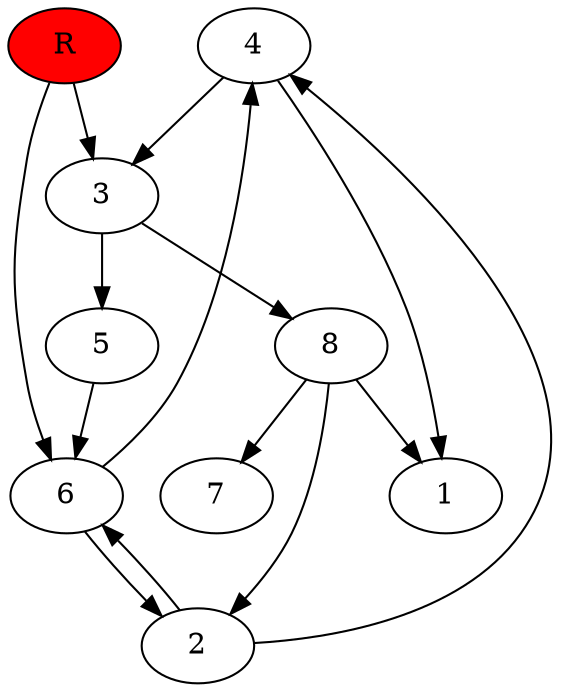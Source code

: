 digraph prb23797 {
	1
	2
	3
	4
	5
	6
	7
	8
	R [fillcolor="#ff0000" style=filled]
	2 -> 4
	2 -> 6
	3 -> 5
	3 -> 8
	4 -> 1
	4 -> 3
	5 -> 6
	6 -> 2
	6 -> 4
	8 -> 1
	8 -> 2
	8 -> 7
	R -> 3
	R -> 6
}
